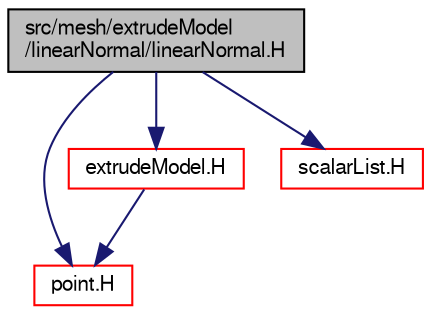 digraph "src/mesh/extrudeModel/linearNormal/linearNormal.H"
{
  bgcolor="transparent";
  edge [fontname="FreeSans",fontsize="10",labelfontname="FreeSans",labelfontsize="10"];
  node [fontname="FreeSans",fontsize="10",shape=record];
  Node0 [label="src/mesh/extrudeModel\l/linearNormal/linearNormal.H",height=0.2,width=0.4,color="black", fillcolor="grey75", style="filled", fontcolor="black"];
  Node0 -> Node1 [color="midnightblue",fontsize="10",style="solid",fontname="FreeSans"];
  Node1 [label="point.H",height=0.2,width=0.4,color="red",URL="$a12059.html"];
  Node0 -> Node47 [color="midnightblue",fontsize="10",style="solid",fontname="FreeSans"];
  Node47 [label="extrudeModel.H",height=0.2,width=0.4,color="red",URL="$a07106.html"];
  Node47 -> Node1 [color="midnightblue",fontsize="10",style="solid",fontname="FreeSans"];
  Node0 -> Node82 [color="midnightblue",fontsize="10",style="solid",fontname="FreeSans"];
  Node82 [label="scalarList.H",height=0.2,width=0.4,color="red",URL="$a12521.html"];
}
